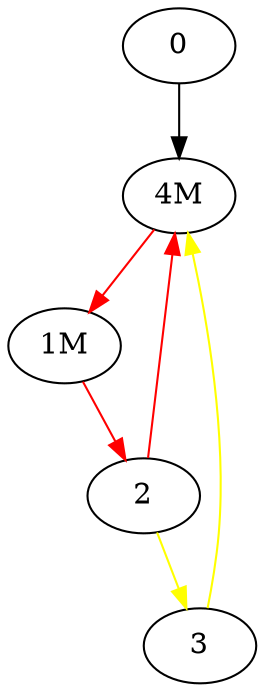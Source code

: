 Digraph G {
0->"4M";
edge [color=red];
"1M"->2;
edge [color=black];
edge [color=red];
2->"4M";
edge [color=black];
edge [color=yellow];
2->3;
edge [color=black];
edge [color=yellow];
3->"4M";
edge [color=black];
3;
edge [color=red];
"4M"->"1M";
edge [color=black];
}
